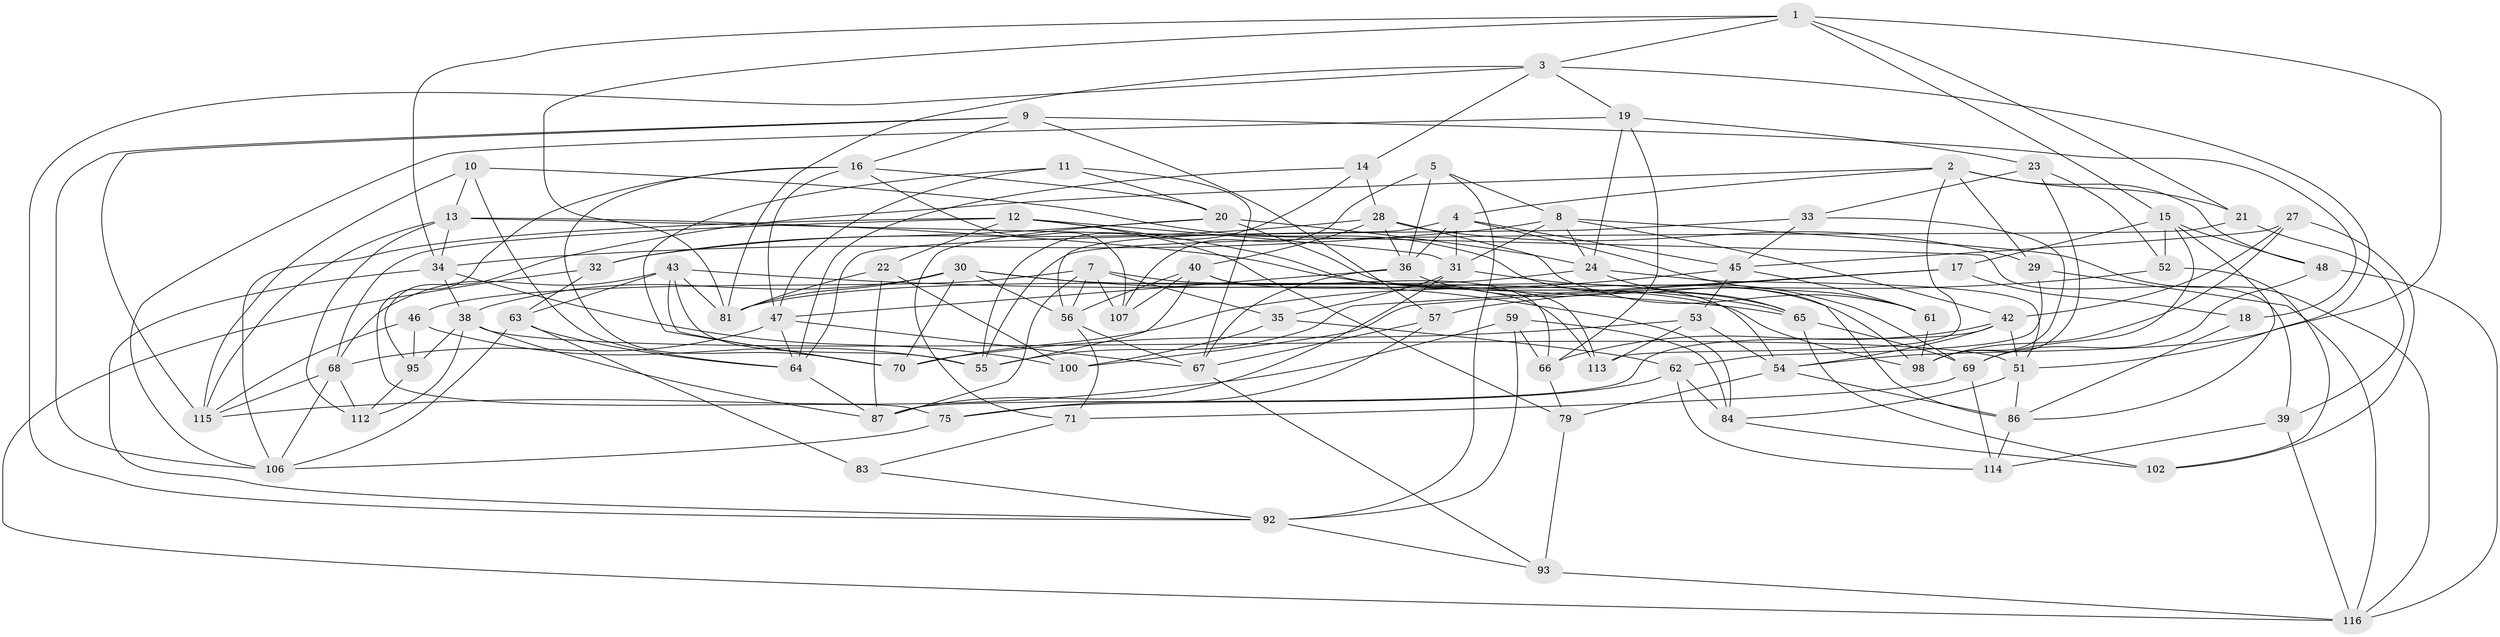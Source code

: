 // original degree distribution, {4: 1.0}
// Generated by graph-tools (version 1.1) at 2025/11/02/27/25 16:11:49]
// undirected, 81 vertices, 205 edges
graph export_dot {
graph [start="1"]
  node [color=gray90,style=filled];
  1 [super="+72"];
  2 [super="+89"];
  3 [super="+37"];
  4 [super="+6"];
  5;
  7 [super="+126"];
  8 [super="+80"];
  9 [super="+50"];
  10;
  11;
  12 [super="+120"];
  13 [super="+25"];
  14;
  15 [super="+76"];
  16 [super="+58"];
  17;
  18;
  19 [super="+88"];
  20 [super="+26"];
  21;
  22;
  23;
  24 [super="+60"];
  27;
  28 [super="+91"];
  29;
  30 [super="+44"];
  31 [super="+41"];
  32;
  33;
  34 [super="+77"];
  35;
  36 [super="+49"];
  38 [super="+101"];
  39;
  40 [super="+118"];
  42 [super="+105"];
  43 [super="+109"];
  45 [super="+99"];
  46;
  47 [super="+97"];
  48;
  51 [super="+96"];
  52;
  53;
  54 [super="+78"];
  55 [super="+85"];
  56 [super="+111"];
  57;
  59;
  61;
  62 [super="+128"];
  63 [super="+94"];
  64 [super="+122"];
  65 [super="+74"];
  66 [super="+110"];
  67 [super="+119"];
  68 [super="+82"];
  69 [super="+73"];
  70 [super="+124"];
  71;
  75;
  79;
  81 [super="+90"];
  83;
  84 [super="+125"];
  86 [super="+103"];
  87 [super="+127"];
  92 [super="+108"];
  93;
  95;
  98 [super="+104"];
  100;
  102;
  106 [super="+121"];
  107;
  112;
  113;
  114;
  115 [super="+117"];
  116 [super="+123"];
  1 -- 21;
  1 -- 34;
  1 -- 3;
  1 -- 81;
  1 -- 54;
  1 -- 15;
  2 -- 4;
  2 -- 113;
  2 -- 48;
  2 -- 21;
  2 -- 29;
  2 -- 95;
  3 -- 92;
  3 -- 19;
  3 -- 51;
  3 -- 81;
  3 -- 14;
  4 -- 36;
  4 -- 61;
  4 -- 56;
  4 -- 45;
  4 -- 31;
  5 -- 92;
  5 -- 107;
  5 -- 8;
  5 -- 36;
  7 -- 107;
  7 -- 35;
  7 -- 46;
  7 -- 113;
  7 -- 87;
  7 -- 56;
  8 -- 24;
  8 -- 31;
  8 -- 116;
  8 -- 34;
  8 -- 42;
  9 -- 115;
  9 -- 16;
  9 -- 18 [weight=2];
  9 -- 106;
  9 -- 57;
  10 -- 64;
  10 -- 115;
  10 -- 98;
  10 -- 13;
  11 -- 20;
  11 -- 70;
  11 -- 67;
  11 -- 47;
  12 -- 113;
  12 -- 22;
  12 -- 68;
  12 -- 106;
  12 -- 31;
  12 -- 79;
  13 -- 65;
  13 -- 112;
  13 -- 34;
  13 -- 39;
  13 -- 115;
  14 -- 28;
  14 -- 55;
  14 -- 64;
  15 -- 48;
  15 -- 52;
  15 -- 69;
  15 -- 17;
  15 -- 86;
  16 -- 47;
  16 -- 107;
  16 -- 75;
  16 -- 20;
  16 -- 70;
  17 -- 18;
  17 -- 100;
  17 -- 55;
  18 -- 86;
  19 -- 23;
  19 -- 106;
  19 -- 66 [weight=2];
  19 -- 24;
  20 -- 32;
  20 -- 24;
  20 -- 71;
  20 -- 86;
  21 -- 39;
  21 -- 55;
  22 -- 81;
  22 -- 87;
  22 -- 100;
  23 -- 52;
  23 -- 33;
  23 -- 98;
  24 -- 51;
  24 -- 81;
  24 -- 65;
  27 -- 102;
  27 -- 98;
  27 -- 45;
  27 -- 42;
  28 -- 36;
  28 -- 61;
  28 -- 40;
  28 -- 32;
  28 -- 29;
  29 -- 62;
  29 -- 116;
  30 -- 56;
  30 -- 38;
  30 -- 81;
  30 -- 98;
  30 -- 70;
  30 -- 84;
  31 -- 35;
  31 -- 69;
  31 -- 87;
  32 -- 63;
  32 -- 116;
  33 -- 45;
  33 -- 64;
  33 -- 98;
  34 -- 38;
  34 -- 100;
  34 -- 92;
  35 -- 62;
  35 -- 100;
  36 -- 65;
  36 -- 47;
  36 -- 67;
  38 -- 95;
  38 -- 112;
  38 -- 51;
  38 -- 87;
  39 -- 116;
  39 -- 114;
  40 -- 55;
  40 -- 66;
  40 -- 56;
  40 -- 107;
  40 -- 54;
  42 -- 66;
  42 -- 87;
  42 -- 51;
  42 -- 54;
  43 -- 55;
  43 -- 63;
  43 -- 68;
  43 -- 70;
  43 -- 65;
  43 -- 81;
  45 -- 53;
  45 -- 70;
  45 -- 61;
  46 -- 115;
  46 -- 95;
  46 -- 55;
  47 -- 67;
  47 -- 64;
  47 -- 68;
  48 -- 69;
  48 -- 116;
  51 -- 86;
  51 -- 84;
  52 -- 57;
  52 -- 102;
  53 -- 113;
  53 -- 54;
  53 -- 70;
  54 -- 79;
  54 -- 86;
  56 -- 67;
  56 -- 71;
  57 -- 75;
  57 -- 67;
  59 -- 84;
  59 -- 66;
  59 -- 92;
  59 -- 115;
  61 -- 98;
  62 -- 114;
  62 -- 75;
  62 -- 84 [weight=2];
  63 -- 83 [weight=2];
  63 -- 64;
  63 -- 106;
  64 -- 87;
  65 -- 69;
  65 -- 102;
  66 -- 79;
  67 -- 93;
  68 -- 112;
  68 -- 106;
  68 -- 115;
  69 -- 114;
  69 -- 71;
  71 -- 83;
  75 -- 106;
  79 -- 93;
  83 -- 92;
  84 -- 102;
  86 -- 114;
  92 -- 93;
  93 -- 116;
  95 -- 112;
}
